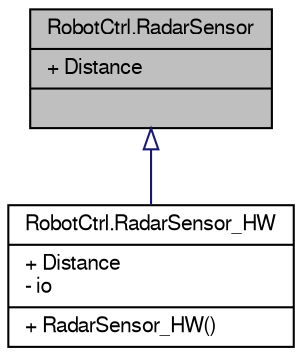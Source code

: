 digraph G
{
  edge [fontname="FreeSans",fontsize="10",labelfontname="FreeSans",labelfontsize="10"];
  node [fontname="FreeSans",fontsize="10",shape=record];
  Node1 [label="{RobotCtrl.RadarSensor\n|+ Distance\l|}",height=0.2,width=0.4,color="black", fillcolor="grey75", style="filled" fontcolor="black"];
  Node1 -> Node2 [dir=back,color="midnightblue",fontsize="10",style="solid",arrowtail="empty"];
  Node2 [label="{RobotCtrl.RadarSensor_HW\n|+ Distance\l- io\l|+ RadarSensor_HW()\l}",height=0.2,width=0.4,color="black", fillcolor="white", style="filled",URL="$class_robot_ctrl_1_1_radar_sensor___h_w.html",tooltip="RadarSensor_HW erbt von RadarSensor und interagiert mit der Hardware."];
}
